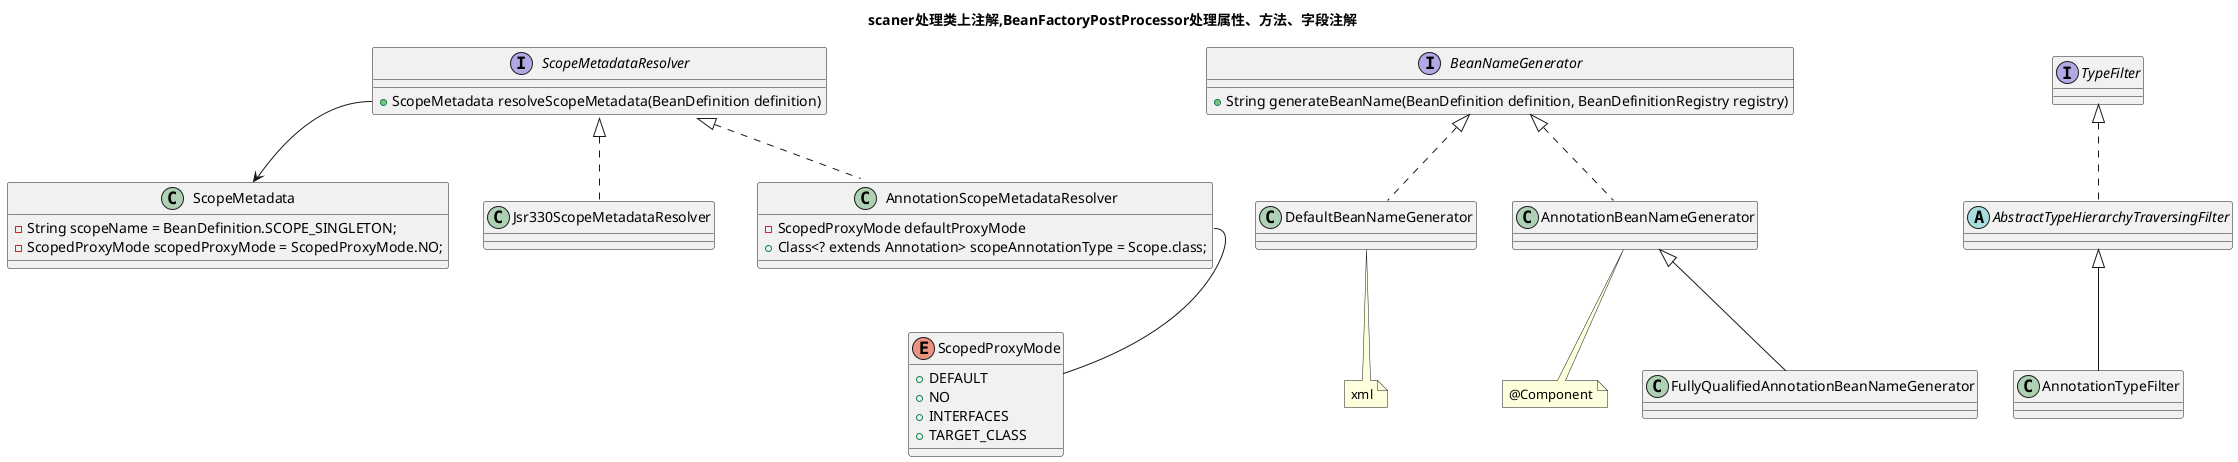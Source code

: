 @startuml

title scaner处理类上注解,BeanFactoryPostProcessor处理属性、方法、字段注解





'ClassPathBeanDefinitionScanner::beanNameGenerator ------> BeanNameGenerator #red
'ClassPathBeanDefinitionScanner::scopeMetadataResolver ----> ScopeMetadataResolver #blue

'====================================scope
enum ScopedProxyMode{
    + DEFAULT
	+ NO
	+ INTERFACES
    + TARGET_CLASS
}
class ScopeMetadata {
	- String scopeName = BeanDefinition.SCOPE_SINGLETON;
	- ScopedProxyMode scopedProxyMode = ScopedProxyMode.NO;
}
interface ScopeMetadataResolver{
    + ScopeMetadata resolveScopeMetadata(BeanDefinition definition)
}
ScopeMetadataResolver::resolveScopeMetadata --> ScopeMetadata

class Jsr330ScopeMetadataResolver implements ScopeMetadataResolver
class AnnotationScopeMetadataResolver implements ScopeMetadataResolver{
    - ScopedProxyMode defaultProxyMode
	+ Class<? extends Annotation> scopeAnnotationType = Scope.class;
}
AnnotationScopeMetadataResolver::defaultProxyMode -- ScopedProxyMode




interface BeanNameGenerator {
    + String generateBeanName(BeanDefinition definition, BeanDefinitionRegistry registry)
}
class DefaultBeanNameGenerator implements BeanNameGenerator
note bottom of DefaultBeanNameGenerator
xml
end note
class AnnotationBeanNameGenerator implements BeanNameGenerator
note bottom of AnnotationBeanNameGenerator
@Component
end note
class FullyQualifiedAnnotationBeanNameGenerator extends AnnotationBeanNameGenerator





abstract class AbstractTypeHierarchyTraversingFilter implements TypeFilter
class AnnotationTypeFilter extends AbstractTypeHierarchyTraversingFilter




@enduml